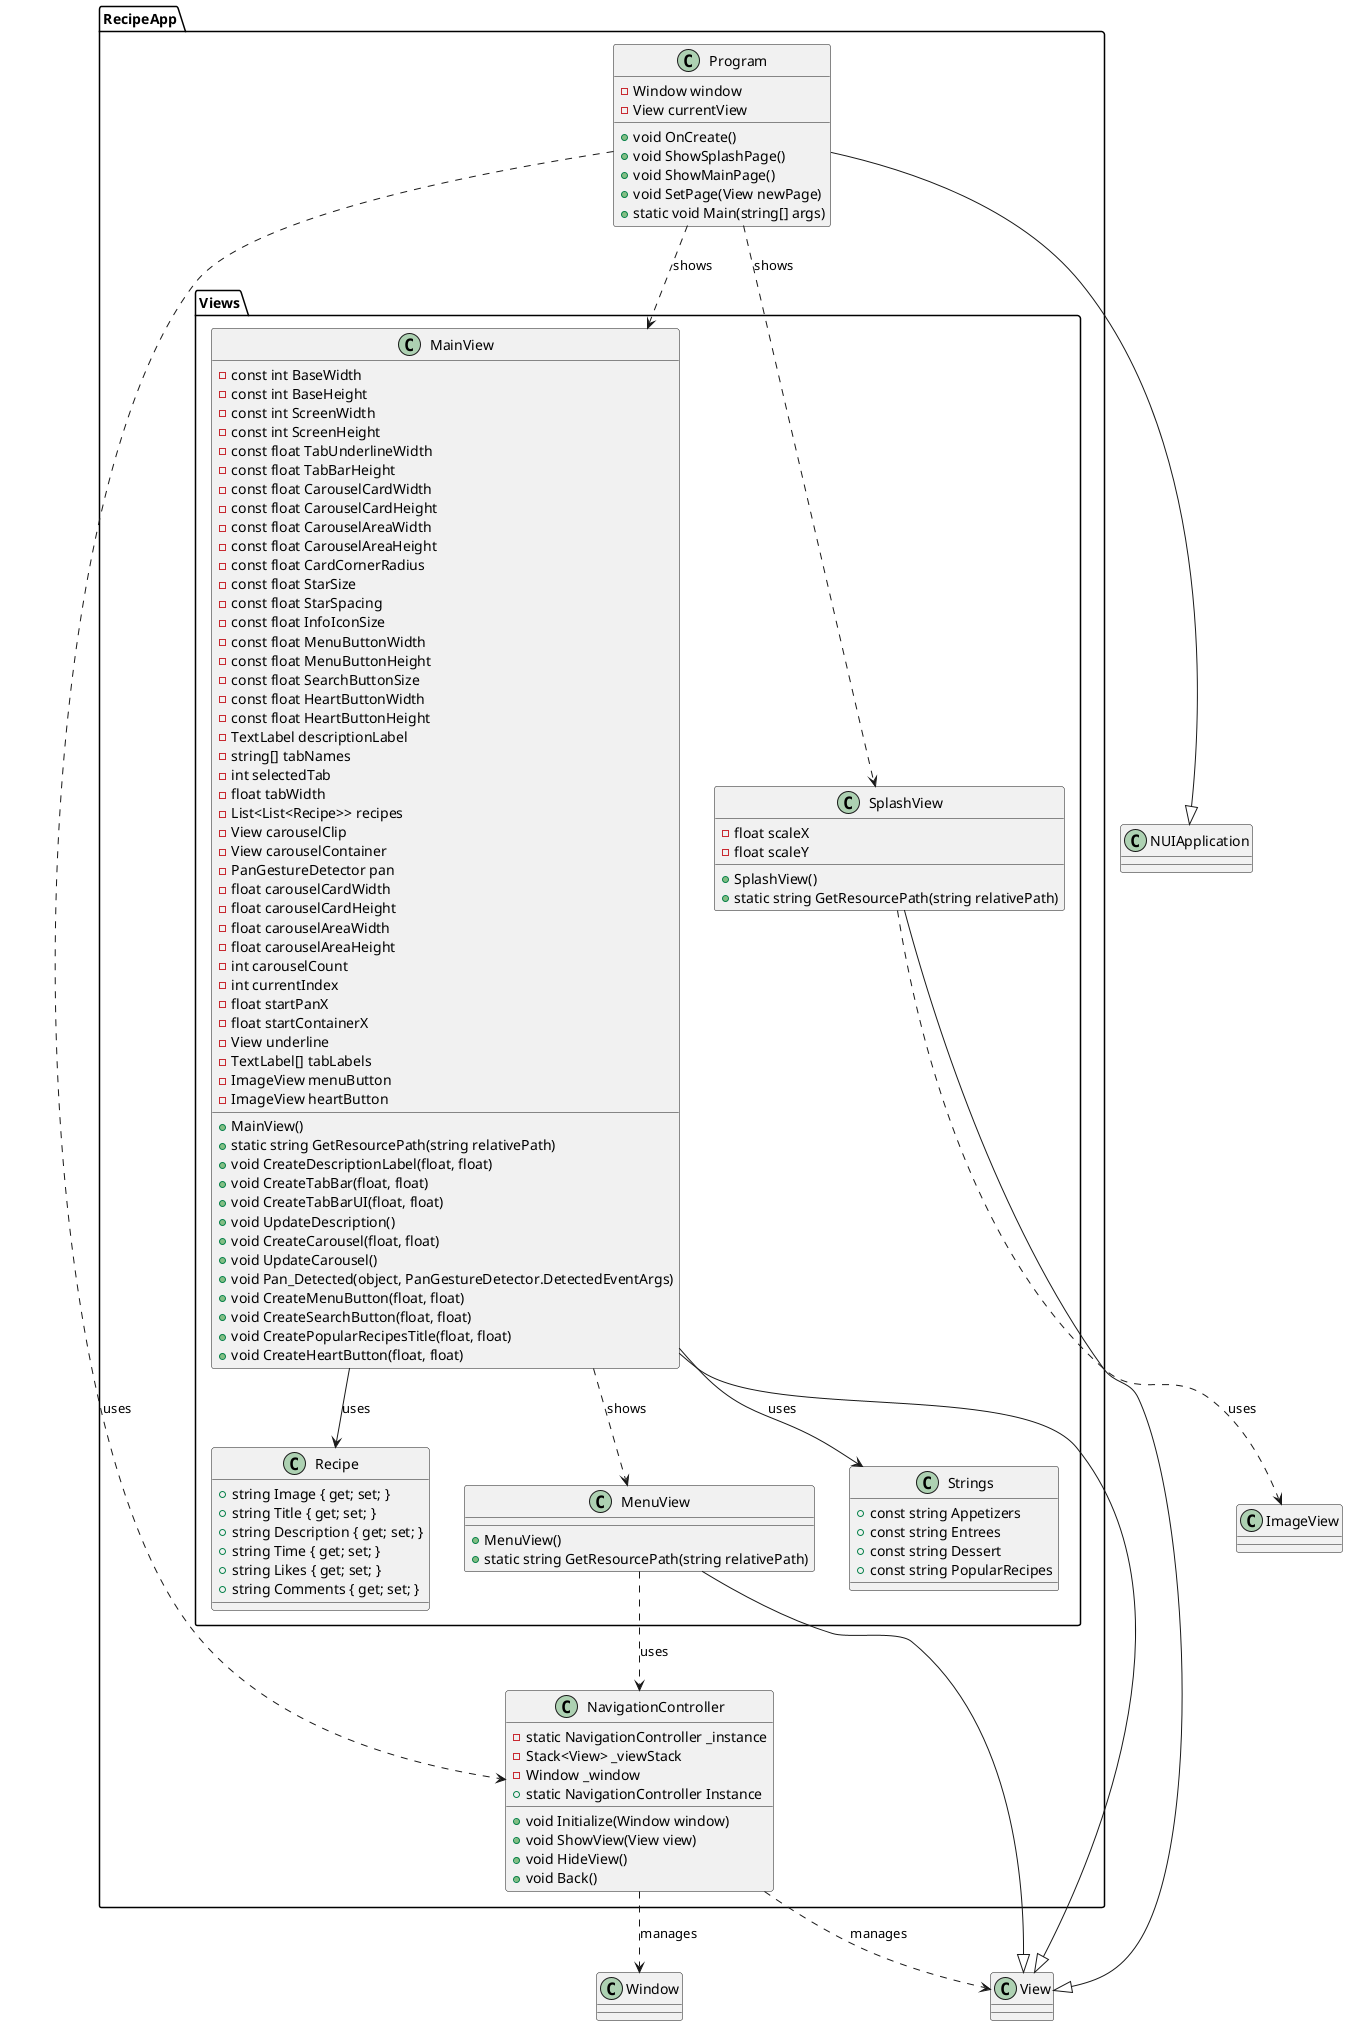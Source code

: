 @startuml

' Root namespace
package RecipeApp {
  class NavigationController {
    - static NavigationController _instance
    - Stack<View> _viewStack
    - Window _window
    + static NavigationController Instance
    + void Initialize(Window window)
    + void ShowView(View view)
    + void HideView()
    + void Back()
  }

  class Program {
    - Window window
    - View currentView
    + void OnCreate()
    + void ShowSplashPage()
    + void ShowMainPage()
    + void SetPage(View newPage)
    + static void Main(string[] args)
  }
}

' Views namespace
package RecipeApp.Views {
  class MainView {
    ' Fields
    - const int BaseWidth
    - const int BaseHeight
    - const int ScreenWidth
    - const int ScreenHeight
    - const float TabUnderlineWidth
    - const float TabBarHeight
    - const float CarouselCardWidth
    - const float CarouselCardHeight
    - const float CarouselAreaWidth
    - const float CarouselAreaHeight
    - const float CardCornerRadius
    - const float StarSize
    - const float StarSpacing
    - const float InfoIconSize
    - const float MenuButtonWidth
    - const float MenuButtonHeight
    - const float SearchButtonSize
    - const float HeartButtonWidth
    - const float HeartButtonHeight
    - TextLabel descriptionLabel
    - string[] tabNames
    - int selectedTab
    - float tabWidth
    - List<List<Recipe>> recipes
    - View carouselClip
    - View carouselContainer
    - PanGestureDetector pan
    - float carouselCardWidth
    - float carouselCardHeight
    - float carouselAreaWidth
    - float carouselAreaHeight
    - int carouselCount
    - int currentIndex
    - float startPanX
    - float startContainerX
    - View underline
    - TextLabel[] tabLabels
    - ImageView menuButton
    - ImageView heartButton
    ' Methods
    + MainView()
    + static string GetResourcePath(string relativePath)
    + void CreateDescriptionLabel(float, float)
    + void CreateTabBar(float, float)
    + void CreateTabBarUI(float, float)
    + void UpdateDescription()
    + void CreateCarousel(float, float)
    + void UpdateCarousel()
    + void Pan_Detected(object, PanGestureDetector.DetectedEventArgs)
    + void CreateMenuButton(float, float)
    + void CreateSearchButton(float, float)
    + void CreatePopularRecipesTitle(float, float)
    + void CreateHeartButton(float, float)
  }

  class Recipe {
    + string Image { get; set; }
    + string Title { get; set; }
    + string Description { get; set; }
    + string Time { get; set; }
    + string Likes { get; set; }
    + string Comments { get; set; }
  }

  class MenuView {
    ' Methods
    + MenuView()
    + static string GetResourcePath(string relativePath)
  }

  class SplashView {
    - float scaleX
    - float scaleY
    + SplashView()
    + static string GetResourcePath(string relativePath)
  }

  class Strings {
    + const string Appetizers
    + const string Entrees
    + const string Dessert
    + const string PopularRecipes
  }
  MainView --> Strings : uses
}

' Inheritance
Program --|> NUIApplication
MainView --|> View
MenuView --|> View
SplashView --|> View

' Relationships
NavigationController ..> View : manages
NavigationController ..> Window : manages
Program ..> NavigationController : uses
Program ..> SplashView : shows
Program ..> MainView : shows
MainView --> Recipe : uses
MainView ..> MenuView : shows
MenuView ..> NavigationController : uses
SplashView ..> ImageView : uses

@enduml 